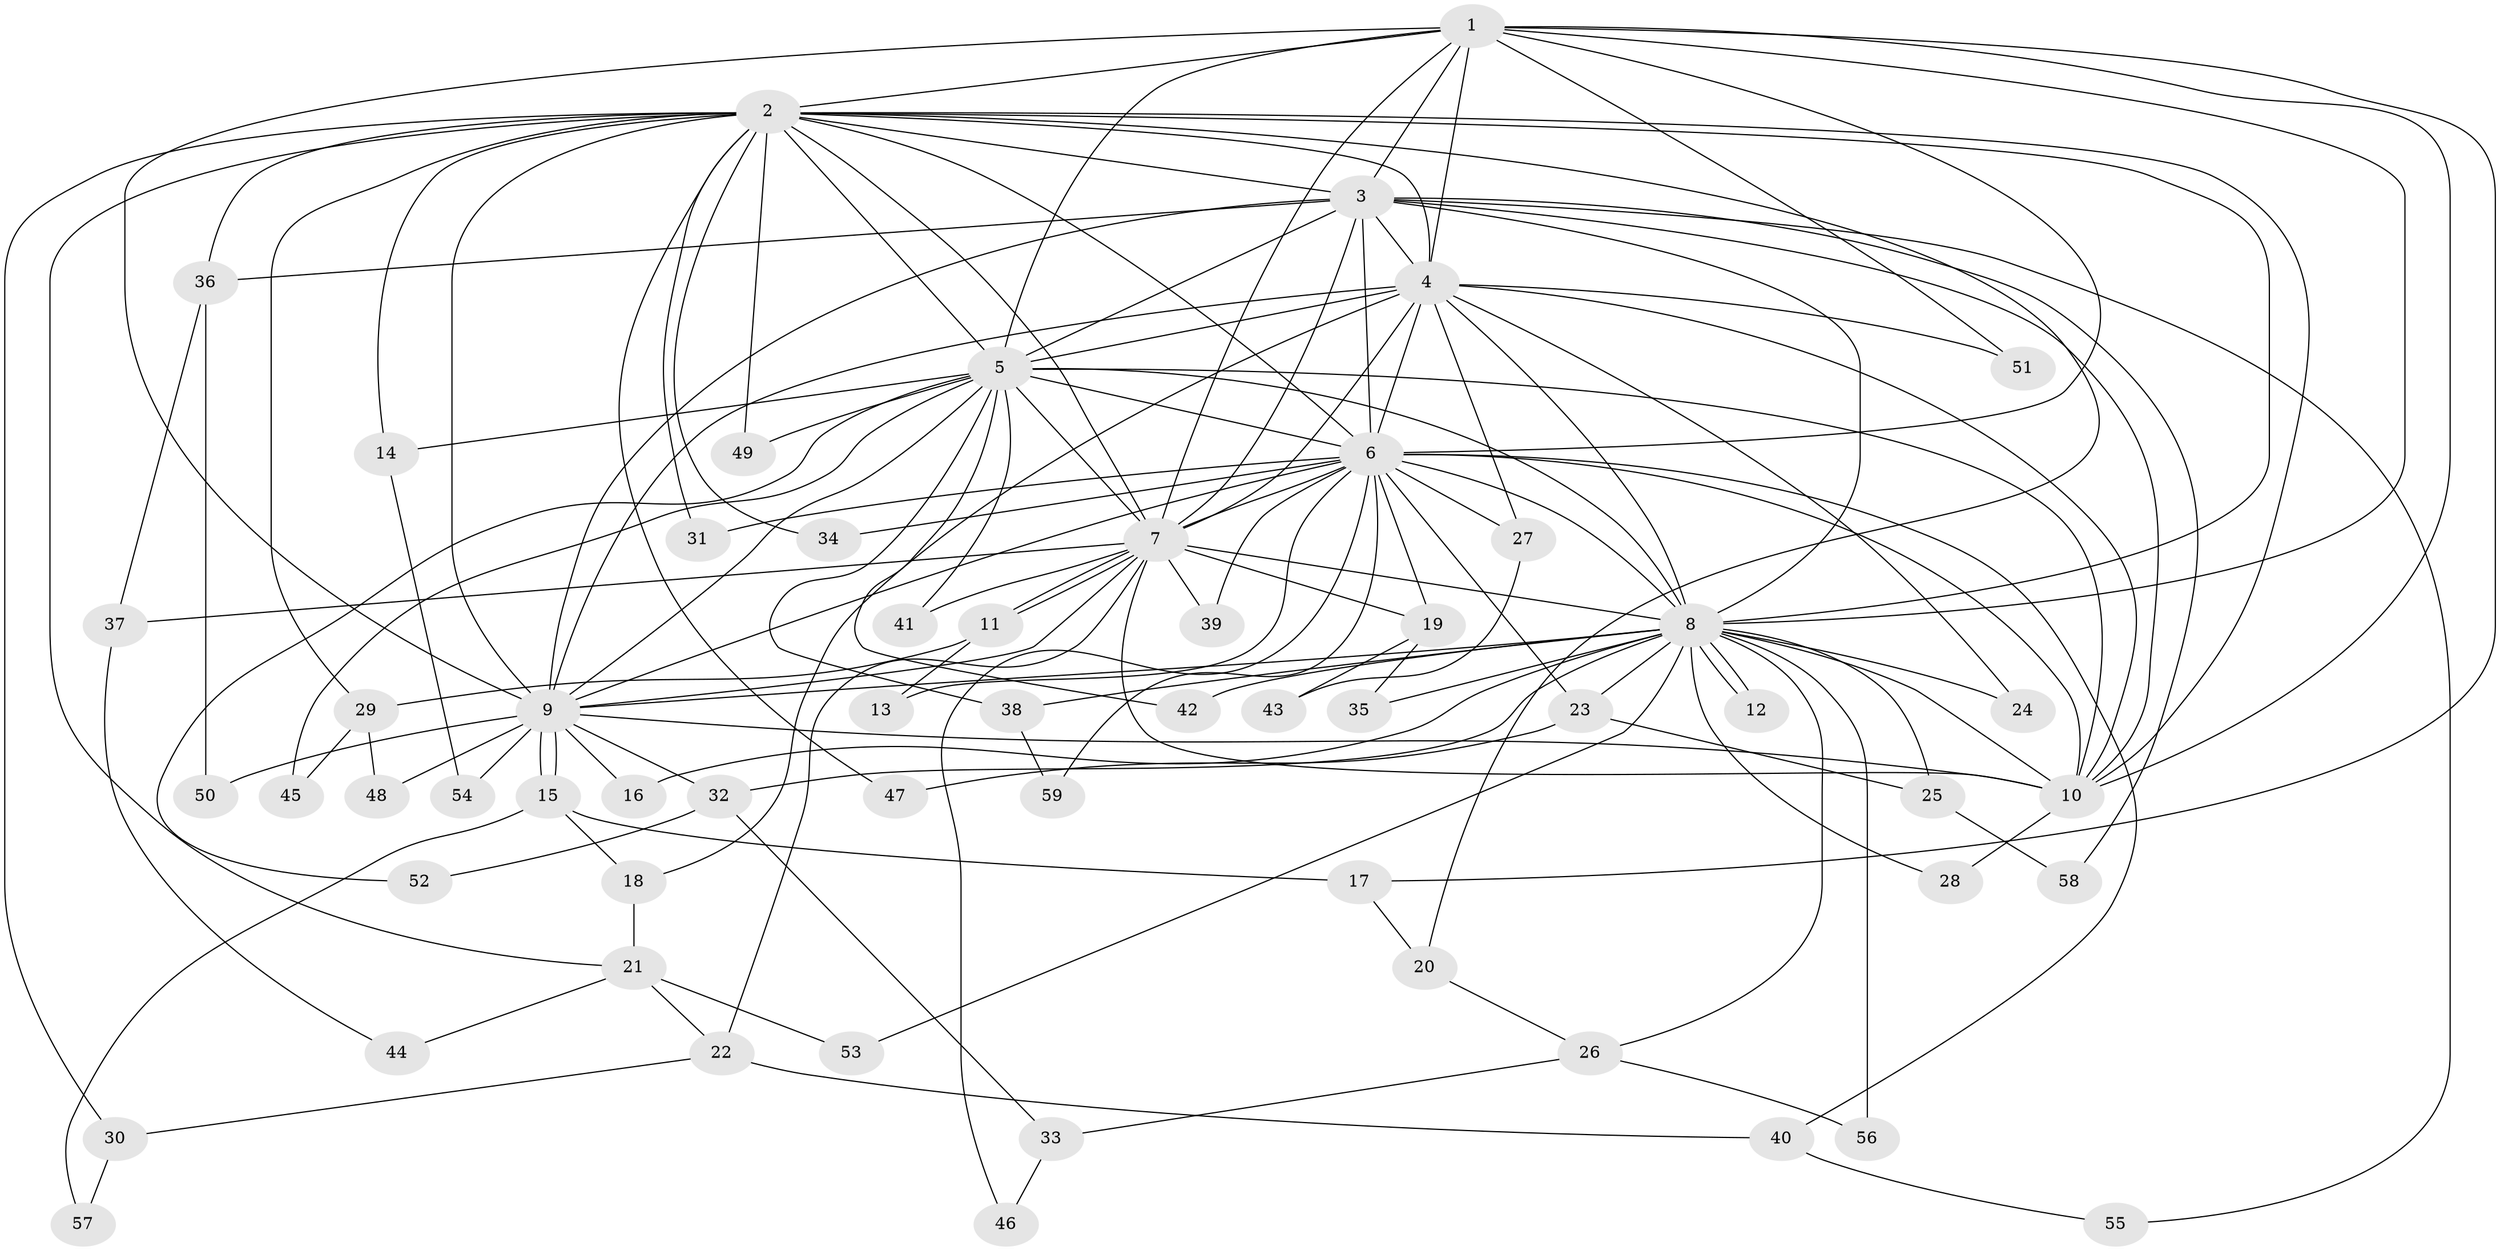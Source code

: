 // Generated by graph-tools (version 1.1) at 2025/13/03/09/25 04:13:50]
// undirected, 59 vertices, 143 edges
graph export_dot {
graph [start="1"]
  node [color=gray90,style=filled];
  1;
  2;
  3;
  4;
  5;
  6;
  7;
  8;
  9;
  10;
  11;
  12;
  13;
  14;
  15;
  16;
  17;
  18;
  19;
  20;
  21;
  22;
  23;
  24;
  25;
  26;
  27;
  28;
  29;
  30;
  31;
  32;
  33;
  34;
  35;
  36;
  37;
  38;
  39;
  40;
  41;
  42;
  43;
  44;
  45;
  46;
  47;
  48;
  49;
  50;
  51;
  52;
  53;
  54;
  55;
  56;
  57;
  58;
  59;
  1 -- 2;
  1 -- 3;
  1 -- 4;
  1 -- 5;
  1 -- 6;
  1 -- 7;
  1 -- 8;
  1 -- 9;
  1 -- 10;
  1 -- 17;
  1 -- 51;
  2 -- 3;
  2 -- 4;
  2 -- 5;
  2 -- 6;
  2 -- 7;
  2 -- 8;
  2 -- 9;
  2 -- 10;
  2 -- 14;
  2 -- 20;
  2 -- 21;
  2 -- 29;
  2 -- 30;
  2 -- 31;
  2 -- 34;
  2 -- 36;
  2 -- 47;
  2 -- 49;
  3 -- 4;
  3 -- 5;
  3 -- 6;
  3 -- 7;
  3 -- 8;
  3 -- 9;
  3 -- 10;
  3 -- 36;
  3 -- 55;
  3 -- 58;
  4 -- 5;
  4 -- 6;
  4 -- 7;
  4 -- 8;
  4 -- 9;
  4 -- 10;
  4 -- 18;
  4 -- 24;
  4 -- 27;
  4 -- 51;
  5 -- 6;
  5 -- 7;
  5 -- 8;
  5 -- 9;
  5 -- 10;
  5 -- 14;
  5 -- 38;
  5 -- 41;
  5 -- 42;
  5 -- 45;
  5 -- 49;
  5 -- 52;
  6 -- 7;
  6 -- 8;
  6 -- 9;
  6 -- 10;
  6 -- 13;
  6 -- 19;
  6 -- 23;
  6 -- 27;
  6 -- 31;
  6 -- 34;
  6 -- 39;
  6 -- 40;
  6 -- 46;
  6 -- 59;
  7 -- 8;
  7 -- 9;
  7 -- 10;
  7 -- 11;
  7 -- 11;
  7 -- 19;
  7 -- 22;
  7 -- 37;
  7 -- 39;
  7 -- 41;
  8 -- 9;
  8 -- 10;
  8 -- 12;
  8 -- 12;
  8 -- 16;
  8 -- 23;
  8 -- 24;
  8 -- 25;
  8 -- 26;
  8 -- 28;
  8 -- 32;
  8 -- 35;
  8 -- 38;
  8 -- 42;
  8 -- 53;
  8 -- 56;
  9 -- 10;
  9 -- 15;
  9 -- 15;
  9 -- 16;
  9 -- 32;
  9 -- 48;
  9 -- 50;
  9 -- 54;
  10 -- 28;
  11 -- 13;
  11 -- 29;
  14 -- 54;
  15 -- 17;
  15 -- 18;
  15 -- 57;
  17 -- 20;
  18 -- 21;
  19 -- 35;
  19 -- 43;
  20 -- 26;
  21 -- 22;
  21 -- 44;
  21 -- 53;
  22 -- 30;
  22 -- 40;
  23 -- 25;
  23 -- 47;
  25 -- 58;
  26 -- 33;
  26 -- 56;
  27 -- 43;
  29 -- 45;
  29 -- 48;
  30 -- 57;
  32 -- 33;
  32 -- 52;
  33 -- 46;
  36 -- 37;
  36 -- 50;
  37 -- 44;
  38 -- 59;
  40 -- 55;
}
